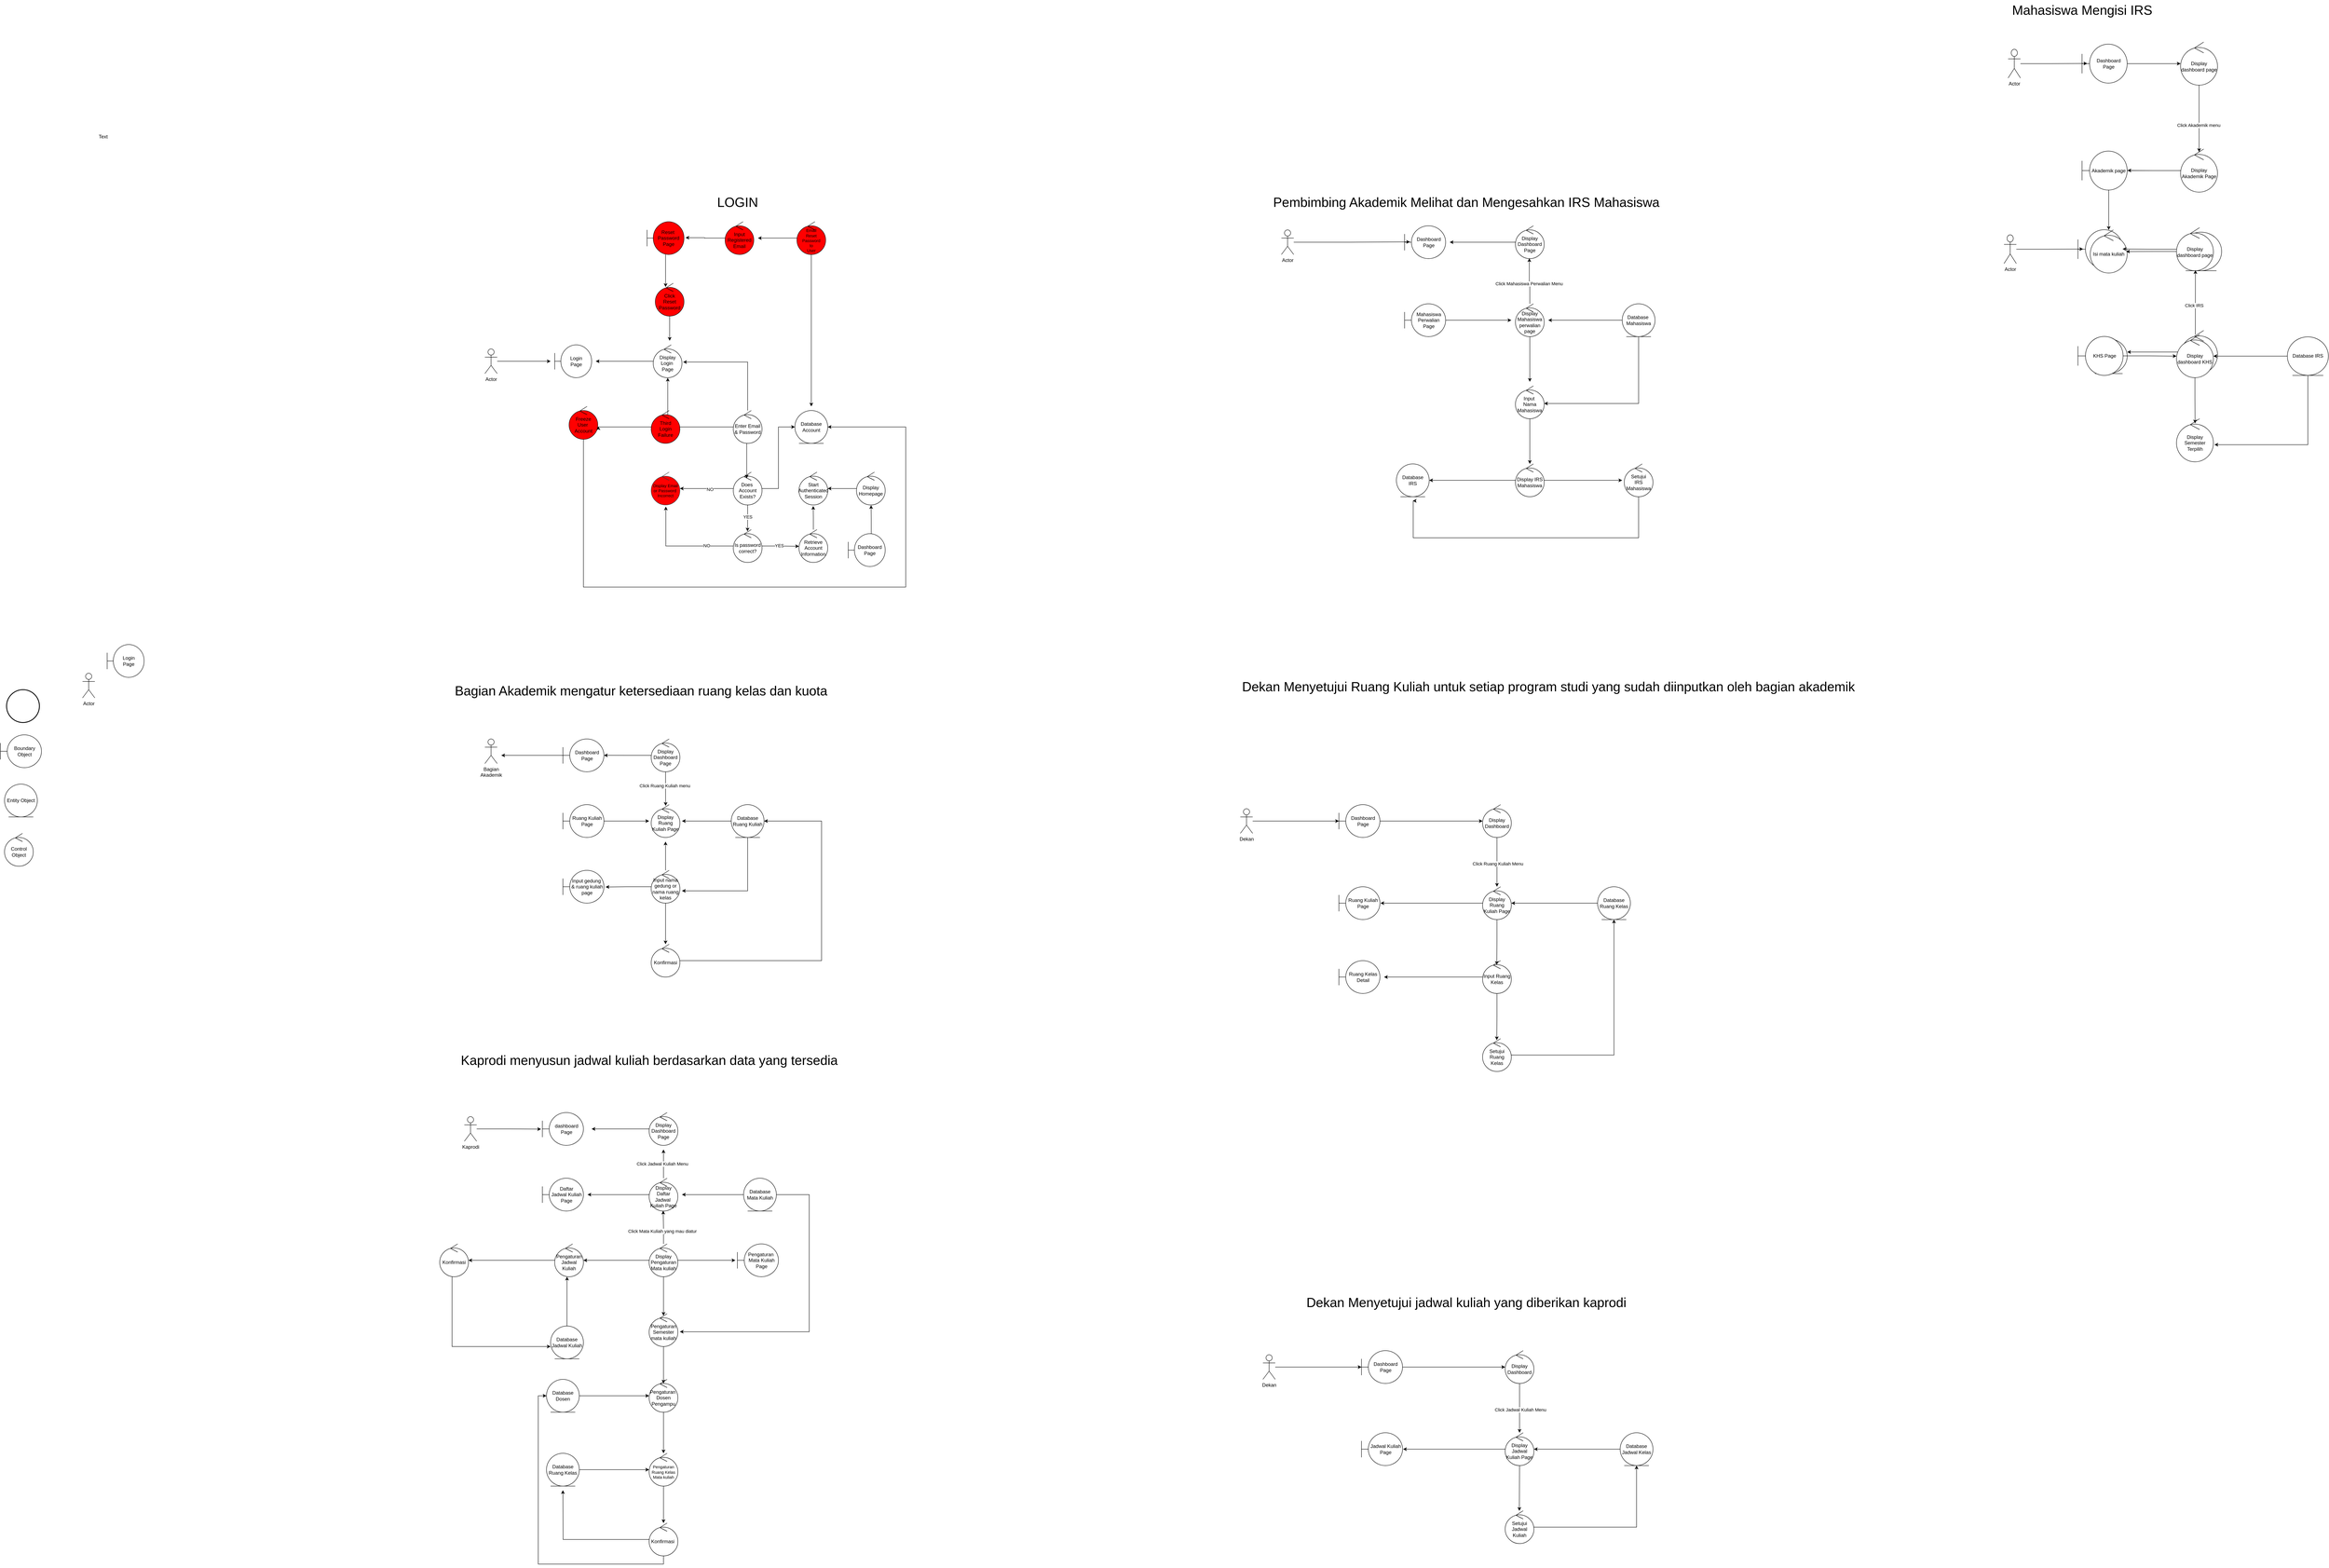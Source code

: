 <mxfile version="24.7.14">
  <diagram name="Page-1" id="ejmV2qgmTtuN_z0c3J_5">
    <mxGraphModel dx="2153" dy="2906" grid="1" gridSize="10" guides="1" tooltips="1" connect="1" arrows="1" fold="1" page="1" pageScale="1" pageWidth="850" pageHeight="1100" math="0" shadow="0">
      <root>
        <mxCell id="0" />
        <mxCell id="1" parent="0" />
        <mxCell id="f9h9eiQ0I-5DAJY4tY8l-11" style="edgeStyle=orthogonalEdgeStyle;rounded=0;orthogonalLoop=1;jettySize=auto;html=1;" parent="1" source="f9h9eiQ0I-5DAJY4tY8l-2" edge="1">
          <mxGeometry relative="1" as="geometry">
            <mxPoint x="820" y="-1210" as="targetPoint" />
          </mxGeometry>
        </mxCell>
        <mxCell id="f9h9eiQ0I-5DAJY4tY8l-2" value="Actor" style="shape=umlActor;verticalLabelPosition=bottom;verticalAlign=top;html=1;outlineConnect=0;" parent="1" vertex="1">
          <mxGeometry x="660" y="-1240" width="30" height="60" as="geometry" />
        </mxCell>
        <mxCell id="f9h9eiQ0I-5DAJY4tY8l-3" value="" style="strokeWidth=2;html=1;shape=mxgraph.flowchart.start_2;whiteSpace=wrap;" parent="1" vertex="1">
          <mxGeometry x="-505" y="-410" width="80" height="80" as="geometry" />
        </mxCell>
        <mxCell id="f9h9eiQ0I-5DAJY4tY8l-5" value="Boundary Object" style="shape=umlBoundary;whiteSpace=wrap;html=1;" parent="1" vertex="1">
          <mxGeometry x="-520" y="-300" width="100" height="80" as="geometry" />
        </mxCell>
        <mxCell id="f9h9eiQ0I-5DAJY4tY8l-6" value="Entity Object" style="ellipse;shape=umlEntity;whiteSpace=wrap;html=1;" parent="1" vertex="1">
          <mxGeometry x="-510" y="-180" width="80" height="80" as="geometry" />
        </mxCell>
        <mxCell id="f9h9eiQ0I-5DAJY4tY8l-7" value="Control Object" style="ellipse;shape=umlControl;whiteSpace=wrap;html=1;" parent="1" vertex="1">
          <mxGeometry x="-510" y="-60" width="70" height="80" as="geometry" />
        </mxCell>
        <mxCell id="f9h9eiQ0I-5DAJY4tY8l-10" value="Actor" style="shape=umlActor;verticalLabelPosition=bottom;verticalAlign=top;html=1;outlineConnect=0;" parent="1" vertex="1">
          <mxGeometry x="-320" y="-450" width="30" height="60" as="geometry" />
        </mxCell>
        <mxCell id="f9h9eiQ0I-5DAJY4tY8l-70" style="edgeStyle=orthogonalEdgeStyle;rounded=0;orthogonalLoop=1;jettySize=auto;html=1;" parent="1" source="f9h9eiQ0I-5DAJY4tY8l-12" edge="1">
          <mxGeometry relative="1" as="geometry">
            <mxPoint x="930" y="-1210.0" as="targetPoint" />
          </mxGeometry>
        </mxCell>
        <mxCell id="f9h9eiQ0I-5DAJY4tY8l-12" value="Display&lt;div&gt;Login&amp;nbsp;&lt;/div&gt;&lt;div&gt;Page&lt;/div&gt;" style="ellipse;shape=umlControl;whiteSpace=wrap;html=1;" parent="1" vertex="1">
          <mxGeometry x="1070" y="-1250" width="70" height="80" as="geometry" />
        </mxCell>
        <mxCell id="f9h9eiQ0I-5DAJY4tY8l-14" value="Enter Email&lt;div&gt;&amp;amp; Password&lt;/div&gt;" style="ellipse;shape=umlControl;whiteSpace=wrap;html=1;" parent="1" vertex="1">
          <mxGeometry x="1265" y="-1090" width="70" height="80" as="geometry" />
        </mxCell>
        <mxCell id="f9h9eiQ0I-5DAJY4tY8l-15" style="edgeStyle=orthogonalEdgeStyle;rounded=0;orthogonalLoop=1;jettySize=auto;html=1;entryX=0.505;entryY=1.004;entryDx=0;entryDy=0;entryPerimeter=0;" parent="1" source="f9h9eiQ0I-5DAJY4tY8l-14" target="f9h9eiQ0I-5DAJY4tY8l-12" edge="1">
          <mxGeometry relative="1" as="geometry" />
        </mxCell>
        <mxCell id="f9h9eiQ0I-5DAJY4tY8l-27" style="edgeStyle=orthogonalEdgeStyle;rounded=0;orthogonalLoop=1;jettySize=auto;html=1;entryX=0;entryY=0.5;entryDx=0;entryDy=0;" parent="1" source="f9h9eiQ0I-5DAJY4tY8l-16" target="f9h9eiQ0I-5DAJY4tY8l-19" edge="1">
          <mxGeometry relative="1" as="geometry" />
        </mxCell>
        <mxCell id="f9h9eiQ0I-5DAJY4tY8l-35" style="edgeStyle=orthogonalEdgeStyle;rounded=0;orthogonalLoop=1;jettySize=auto;html=1;" parent="1" source="f9h9eiQ0I-5DAJY4tY8l-16" target="f9h9eiQ0I-5DAJY4tY8l-34" edge="1">
          <mxGeometry relative="1" as="geometry" />
        </mxCell>
        <mxCell id="f9h9eiQ0I-5DAJY4tY8l-36" value="NO" style="edgeLabel;html=1;align=center;verticalAlign=middle;resizable=0;points=[];" parent="f9h9eiQ0I-5DAJY4tY8l-35" vertex="1" connectable="0">
          <mxGeometry x="-0.123" y="2" relative="1" as="geometry">
            <mxPoint as="offset" />
          </mxGeometry>
        </mxCell>
        <mxCell id="f9h9eiQ0I-5DAJY4tY8l-16" value="Does&amp;nbsp;&lt;div&gt;Account&lt;/div&gt;&lt;div&gt;Exists?&lt;/div&gt;" style="ellipse;shape=umlControl;whiteSpace=wrap;html=1;" parent="1" vertex="1">
          <mxGeometry x="1265" y="-940" width="70" height="80" as="geometry" />
        </mxCell>
        <mxCell id="f9h9eiQ0I-5DAJY4tY8l-18" style="edgeStyle=orthogonalEdgeStyle;rounded=0;orthogonalLoop=1;jettySize=auto;html=1;entryX=0.467;entryY=0.19;entryDx=0;entryDy=0;entryPerimeter=0;" parent="1" source="f9h9eiQ0I-5DAJY4tY8l-14" target="f9h9eiQ0I-5DAJY4tY8l-16" edge="1">
          <mxGeometry relative="1" as="geometry">
            <Array as="points">
              <mxPoint x="1298" y="-990" />
            </Array>
          </mxGeometry>
        </mxCell>
        <mxCell id="f9h9eiQ0I-5DAJY4tY8l-19" value="Database&lt;br&gt;Account" style="ellipse;shape=umlEntity;whiteSpace=wrap;html=1;" parent="1" vertex="1">
          <mxGeometry x="1415" y="-1090" width="80" height="80" as="geometry" />
        </mxCell>
        <mxCell id="f9h9eiQ0I-5DAJY4tY8l-29" value="Is password&lt;div&gt;correct?&lt;/div&gt;" style="ellipse;shape=umlControl;whiteSpace=wrap;html=1;" parent="1" vertex="1">
          <mxGeometry x="1265" y="-800" width="70" height="80" as="geometry" />
        </mxCell>
        <mxCell id="f9h9eiQ0I-5DAJY4tY8l-32" style="edgeStyle=orthogonalEdgeStyle;rounded=0;orthogonalLoop=1;jettySize=auto;html=1;entryX=0.495;entryY=0.055;entryDx=0;entryDy=0;entryPerimeter=0;" parent="1" source="f9h9eiQ0I-5DAJY4tY8l-16" target="f9h9eiQ0I-5DAJY4tY8l-29" edge="1">
          <mxGeometry relative="1" as="geometry" />
        </mxCell>
        <mxCell id="f9h9eiQ0I-5DAJY4tY8l-33" value="YES" style="edgeLabel;html=1;align=center;verticalAlign=middle;resizable=0;points=[];" parent="f9h9eiQ0I-5DAJY4tY8l-32" vertex="1" connectable="0">
          <mxGeometry x="-0.334" y="-4" relative="1" as="geometry">
            <mxPoint x="4" y="7" as="offset" />
          </mxGeometry>
        </mxCell>
        <mxCell id="f9h9eiQ0I-5DAJY4tY8l-34" value="&lt;div style=&quot;font-size: 10px;&quot;&gt;Display Email or Password&amp;nbsp;&lt;/div&gt;&lt;div style=&quot;font-size: 10px;&quot;&gt;Incorrect&lt;/div&gt;" style="ellipse;shape=umlControl;whiteSpace=wrap;html=1;fillColor=#ff0000;strokeColor=#36393d;" parent="1" vertex="1">
          <mxGeometry x="1065" y="-940" width="70" height="80" as="geometry" />
        </mxCell>
        <mxCell id="f9h9eiQ0I-5DAJY4tY8l-37" value="Retrieve&lt;div&gt;Account&lt;br&gt;Information&lt;/div&gt;" style="ellipse;shape=umlControl;whiteSpace=wrap;html=1;" parent="1" vertex="1">
          <mxGeometry x="1425" y="-800" width="70" height="80" as="geometry" />
        </mxCell>
        <mxCell id="f9h9eiQ0I-5DAJY4tY8l-38" style="edgeStyle=orthogonalEdgeStyle;rounded=0;orthogonalLoop=1;jettySize=auto;html=1;entryX=0.51;entryY=1.05;entryDx=0;entryDy=0;entryPerimeter=0;" parent="1" source="f9h9eiQ0I-5DAJY4tY8l-29" target="f9h9eiQ0I-5DAJY4tY8l-34" edge="1">
          <mxGeometry relative="1" as="geometry" />
        </mxCell>
        <mxCell id="f9h9eiQ0I-5DAJY4tY8l-41" value="NO" style="edgeLabel;html=1;align=center;verticalAlign=middle;resizable=0;points=[];" parent="f9h9eiQ0I-5DAJY4tY8l-38" vertex="1" connectable="0">
          <mxGeometry x="-0.496" y="-1" relative="1" as="geometry">
            <mxPoint as="offset" />
          </mxGeometry>
        </mxCell>
        <mxCell id="f9h9eiQ0I-5DAJY4tY8l-39" style="edgeStyle=orthogonalEdgeStyle;rounded=0;orthogonalLoop=1;jettySize=auto;html=1;entryX=0.001;entryY=0.51;entryDx=0;entryDy=0;entryPerimeter=0;" parent="1" source="f9h9eiQ0I-5DAJY4tY8l-29" target="f9h9eiQ0I-5DAJY4tY8l-37" edge="1">
          <mxGeometry relative="1" as="geometry" />
        </mxCell>
        <mxCell id="f9h9eiQ0I-5DAJY4tY8l-40" value="YES" style="edgeLabel;html=1;align=center;verticalAlign=middle;resizable=0;points=[];" parent="f9h9eiQ0I-5DAJY4tY8l-39" vertex="1" connectable="0">
          <mxGeometry x="-0.088" y="1" relative="1" as="geometry">
            <mxPoint as="offset" />
          </mxGeometry>
        </mxCell>
        <mxCell id="f9h9eiQ0I-5DAJY4tY8l-42" value="Start&lt;div&gt;Authenticated&lt;/div&gt;&lt;div&gt;Session&lt;/div&gt;" style="ellipse;shape=umlControl;whiteSpace=wrap;html=1;" parent="1" vertex="1">
          <mxGeometry x="1425" y="-940" width="70" height="80" as="geometry" />
        </mxCell>
        <mxCell id="f9h9eiQ0I-5DAJY4tY8l-43" style="edgeStyle=orthogonalEdgeStyle;rounded=0;orthogonalLoop=1;jettySize=auto;html=1;entryX=0.495;entryY=1.033;entryDx=0;entryDy=0;entryPerimeter=0;" parent="1" source="f9h9eiQ0I-5DAJY4tY8l-37" target="f9h9eiQ0I-5DAJY4tY8l-42" edge="1">
          <mxGeometry relative="1" as="geometry" />
        </mxCell>
        <mxCell id="f9h9eiQ0I-5DAJY4tY8l-45" style="edgeStyle=orthogonalEdgeStyle;rounded=0;orthogonalLoop=1;jettySize=auto;html=1;" parent="1" source="f9h9eiQ0I-5DAJY4tY8l-44" target="f9h9eiQ0I-5DAJY4tY8l-42" edge="1">
          <mxGeometry relative="1" as="geometry" />
        </mxCell>
        <mxCell id="f9h9eiQ0I-5DAJY4tY8l-44" value="Display&lt;div&gt;Homepage&lt;/div&gt;" style="ellipse;shape=umlControl;whiteSpace=wrap;html=1;" parent="1" vertex="1">
          <mxGeometry x="1565" y="-940" width="70" height="80" as="geometry" />
        </mxCell>
        <mxCell id="f9h9eiQ0I-5DAJY4tY8l-46" value="Dashboard&lt;div&gt;Page&lt;/div&gt;" style="shape=umlBoundary;whiteSpace=wrap;html=1;" parent="1" vertex="1">
          <mxGeometry x="1545" y="-790" width="90" height="80" as="geometry" />
        </mxCell>
        <mxCell id="f9h9eiQ0I-5DAJY4tY8l-47" value="Login&lt;div&gt;Page&lt;/div&gt;" style="shape=umlBoundary;whiteSpace=wrap;html=1;" parent="1" vertex="1">
          <mxGeometry x="830" y="-1250" width="90" height="80" as="geometry" />
        </mxCell>
        <mxCell id="f9h9eiQ0I-5DAJY4tY8l-48" value="Login&lt;div&gt;Page&lt;/div&gt;" style="shape=umlBoundary;whiteSpace=wrap;html=1;" parent="1" vertex="1">
          <mxGeometry x="-260" y="-520" width="90" height="80" as="geometry" />
        </mxCell>
        <mxCell id="f9h9eiQ0I-5DAJY4tY8l-49" style="edgeStyle=orthogonalEdgeStyle;rounded=0;orthogonalLoop=1;jettySize=auto;html=1;entryX=0.448;entryY=1.008;entryDx=0;entryDy=0;entryPerimeter=0;" parent="1" edge="1">
          <mxGeometry relative="1" as="geometry">
            <mxPoint x="1599.29" y="-790" as="sourcePoint" />
            <mxPoint x="1600.65" y="-859.36" as="targetPoint" />
            <Array as="points">
              <mxPoint x="1601" y="-790" />
              <mxPoint x="1601" y="-825" />
            </Array>
          </mxGeometry>
        </mxCell>
        <mxCell id="f9h9eiQ0I-5DAJY4tY8l-50" value="Third&lt;div&gt;Login&lt;br&gt;Failure&lt;/div&gt;" style="ellipse;shape=umlControl;whiteSpace=wrap;html=1;fillColor=#FF0000;" parent="1" vertex="1">
          <mxGeometry x="1065" y="-1090" width="70" height="80" as="geometry" />
        </mxCell>
        <mxCell id="f9h9eiQ0I-5DAJY4tY8l-55" style="edgeStyle=orthogonalEdgeStyle;rounded=0;orthogonalLoop=1;jettySize=auto;html=1;" parent="1" source="f9h9eiQ0I-5DAJY4tY8l-53" target="f9h9eiQ0I-5DAJY4tY8l-19" edge="1">
          <mxGeometry relative="1" as="geometry">
            <mxPoint x="900" y="-650" as="targetPoint" />
            <Array as="points">
              <mxPoint x="900" y="-660" />
              <mxPoint x="1685" y="-660" />
              <mxPoint x="1685" y="-1050" />
            </Array>
          </mxGeometry>
        </mxCell>
        <mxCell id="f9h9eiQ0I-5DAJY4tY8l-53" value="Freeze&lt;div&gt;User&amp;nbsp;&lt;br&gt;Account&lt;/div&gt;" style="ellipse;shape=umlControl;whiteSpace=wrap;html=1;fillColor=#FF0000;" parent="1" vertex="1">
          <mxGeometry x="865" y="-1100" width="70" height="80" as="geometry" />
        </mxCell>
        <mxCell id="f9h9eiQ0I-5DAJY4tY8l-54" style="edgeStyle=orthogonalEdgeStyle;rounded=0;orthogonalLoop=1;jettySize=auto;html=1;entryX=1.018;entryY=0.607;entryDx=0;entryDy=0;entryPerimeter=0;" parent="1" source="f9h9eiQ0I-5DAJY4tY8l-50" target="f9h9eiQ0I-5DAJY4tY8l-53" edge="1">
          <mxGeometry relative="1" as="geometry">
            <Array as="points">
              <mxPoint x="936" y="-1050" />
            </Array>
          </mxGeometry>
        </mxCell>
        <mxCell id="f9h9eiQ0I-5DAJY4tY8l-69" style="edgeStyle=orthogonalEdgeStyle;rounded=0;orthogonalLoop=1;jettySize=auto;html=1;" parent="1" source="f9h9eiQ0I-5DAJY4tY8l-56" edge="1">
          <mxGeometry relative="1" as="geometry">
            <mxPoint x="1110" y="-1260.0" as="targetPoint" />
          </mxGeometry>
        </mxCell>
        <mxCell id="f9h9eiQ0I-5DAJY4tY8l-56" value="Click&lt;div&gt;Reset&lt;/div&gt;&lt;div&gt;Password&lt;/div&gt;" style="ellipse;shape=umlControl;whiteSpace=wrap;html=1;fillColor=#FF0000;" parent="1" vertex="1">
          <mxGeometry x="1075" y="-1400" width="70" height="80" as="geometry" />
        </mxCell>
        <mxCell id="f9h9eiQ0I-5DAJY4tY8l-59" value="Reset&amp;nbsp;&lt;div&gt;Password&lt;/div&gt;&lt;div&gt;Page&lt;/div&gt;" style="shape=umlBoundary;whiteSpace=wrap;html=1;fillColor=#FF0000;" parent="1" vertex="1">
          <mxGeometry x="1055" y="-1550" width="90" height="80" as="geometry" />
        </mxCell>
        <mxCell id="f9h9eiQ0I-5DAJY4tY8l-60" style="edgeStyle=orthogonalEdgeStyle;rounded=0;orthogonalLoop=1;jettySize=auto;html=1;entryX=0.359;entryY=0.113;entryDx=0;entryDy=0;entryPerimeter=0;" parent="1" source="f9h9eiQ0I-5DAJY4tY8l-59" target="f9h9eiQ0I-5DAJY4tY8l-56" edge="1">
          <mxGeometry relative="1" as="geometry" />
        </mxCell>
        <mxCell id="f9h9eiQ0I-5DAJY4tY8l-61" value="Input&lt;div&gt;Registered&lt;/div&gt;&lt;div&gt;Email&lt;/div&gt;" style="ellipse;shape=umlControl;whiteSpace=wrap;html=1;fillColor=#FF0000;" parent="1" vertex="1">
          <mxGeometry x="1245" y="-1550" width="70" height="80" as="geometry" />
        </mxCell>
        <mxCell id="f9h9eiQ0I-5DAJY4tY8l-63" style="edgeStyle=orthogonalEdgeStyle;rounded=0;orthogonalLoop=1;jettySize=auto;html=1;entryX=1.041;entryY=0.488;entryDx=0;entryDy=0;entryPerimeter=0;" parent="1" source="f9h9eiQ0I-5DAJY4tY8l-61" target="f9h9eiQ0I-5DAJY4tY8l-59" edge="1">
          <mxGeometry relative="1" as="geometry" />
        </mxCell>
        <mxCell id="f9h9eiQ0I-5DAJY4tY8l-65" style="edgeStyle=orthogonalEdgeStyle;rounded=0;orthogonalLoop=1;jettySize=auto;html=1;" parent="1" source="f9h9eiQ0I-5DAJY4tY8l-64" edge="1">
          <mxGeometry relative="1" as="geometry">
            <mxPoint x="1325" y="-1510" as="targetPoint" />
          </mxGeometry>
        </mxCell>
        <mxCell id="f9h9eiQ0I-5DAJY4tY8l-66" style="edgeStyle=orthogonalEdgeStyle;rounded=0;orthogonalLoop=1;jettySize=auto;html=1;" parent="1" source="f9h9eiQ0I-5DAJY4tY8l-64" edge="1">
          <mxGeometry relative="1" as="geometry">
            <mxPoint x="1455" y="-1100.0" as="targetPoint" />
          </mxGeometry>
        </mxCell>
        <mxCell id="f9h9eiQ0I-5DAJY4tY8l-64" value="&lt;font style=&quot;font-size: 10px;&quot;&gt;Email&lt;/font&gt;&lt;div style=&quot;font-size: 10px;&quot;&gt;&lt;font style=&quot;font-size: 10px;&quot;&gt;Reset&lt;/font&gt;&lt;/div&gt;&lt;div style=&quot;font-size: 10px;&quot;&gt;&lt;font style=&quot;font-size: 10px;&quot;&gt;Password&lt;/font&gt;&lt;/div&gt;&lt;div style=&quot;font-size: 10px;&quot;&gt;&lt;font style=&quot;font-size: 10px;&quot;&gt;to&lt;/font&gt;&lt;/div&gt;&lt;div style=&quot;font-size: 10px;&quot;&gt;&lt;font style=&quot;font-size: 10px;&quot;&gt;User&lt;/font&gt;&lt;/div&gt;" style="ellipse;shape=umlControl;whiteSpace=wrap;html=1;fillColor=#FF0000;" parent="1" vertex="1">
          <mxGeometry x="1420" y="-1550" width="70" height="80" as="geometry" />
        </mxCell>
        <mxCell id="f9h9eiQ0I-5DAJY4tY8l-67" value="&lt;font style=&quot;font-size: 32px;&quot;&gt;LOGIN&lt;/font&gt;" style="text;html=1;align=center;verticalAlign=middle;resizable=0;points=[];autosize=1;strokeColor=none;fillColor=none;" parent="1" vertex="1">
          <mxGeometry x="1215" y="-1622" width="120" height="50" as="geometry" />
        </mxCell>
        <mxCell id="f9h9eiQ0I-5DAJY4tY8l-68" style="edgeStyle=orthogonalEdgeStyle;rounded=0;orthogonalLoop=1;jettySize=auto;html=1;entryX=1.04;entryY=0.524;entryDx=0;entryDy=0;entryPerimeter=0;" parent="1" source="f9h9eiQ0I-5DAJY4tY8l-14" target="f9h9eiQ0I-5DAJY4tY8l-12" edge="1">
          <mxGeometry relative="1" as="geometry">
            <Array as="points">
              <mxPoint x="1300" y="-1208" />
            </Array>
          </mxGeometry>
        </mxCell>
        <mxCell id="f9h9eiQ0I-5DAJY4tY8l-71" value="Bagian&lt;div&gt;Akademik&lt;/div&gt;" style="shape=umlActor;verticalLabelPosition=bottom;verticalAlign=top;html=1;" parent="1" vertex="1">
          <mxGeometry x="660" y="-290" width="30" height="60" as="geometry" />
        </mxCell>
        <mxCell id="f9h9eiQ0I-5DAJY4tY8l-75" style="edgeStyle=orthogonalEdgeStyle;rounded=0;orthogonalLoop=1;jettySize=auto;html=1;" parent="1" source="f9h9eiQ0I-5DAJY4tY8l-74" edge="1">
          <mxGeometry relative="1" as="geometry">
            <mxPoint x="700" y="-250" as="targetPoint" />
          </mxGeometry>
        </mxCell>
        <mxCell id="f9h9eiQ0I-5DAJY4tY8l-74" value="Dashboard&lt;div&gt;Page&lt;/div&gt;" style="shape=umlBoundary;whiteSpace=wrap;html=1;" parent="1" vertex="1">
          <mxGeometry x="850" y="-290" width="100" height="80" as="geometry" />
        </mxCell>
        <mxCell id="f9h9eiQ0I-5DAJY4tY8l-77" style="edgeStyle=orthogonalEdgeStyle;rounded=0;orthogonalLoop=1;jettySize=auto;html=1;entryX=1;entryY=0.499;entryDx=0;entryDy=0;entryPerimeter=0;" parent="1" source="f9h9eiQ0I-5DAJY4tY8l-76" target="f9h9eiQ0I-5DAJY4tY8l-74" edge="1">
          <mxGeometry relative="1" as="geometry">
            <mxPoint x="960" y="-250" as="targetPoint" />
          </mxGeometry>
        </mxCell>
        <mxCell id="f9h9eiQ0I-5DAJY4tY8l-76" value="Display&lt;div&gt;Dashboard&lt;/div&gt;&lt;div&gt;Page&lt;/div&gt;" style="ellipse;shape=umlControl;whiteSpace=wrap;html=1;" parent="1" vertex="1">
          <mxGeometry x="1065" y="-290" width="70" height="80" as="geometry" />
        </mxCell>
        <mxCell id="f9h9eiQ0I-5DAJY4tY8l-78" value="Display Ruang Kuliah Page" style="ellipse;shape=umlControl;whiteSpace=wrap;html=1;" parent="1" vertex="1">
          <mxGeometry x="1065" y="-130" width="70" height="80" as="geometry" />
        </mxCell>
        <mxCell id="f9h9eiQ0I-5DAJY4tY8l-82" style="edgeStyle=orthogonalEdgeStyle;rounded=0;orthogonalLoop=1;jettySize=auto;html=1;entryX=0.503;entryY=0.036;entryDx=0;entryDy=0;entryPerimeter=0;" parent="1" source="f9h9eiQ0I-5DAJY4tY8l-76" target="f9h9eiQ0I-5DAJY4tY8l-78" edge="1">
          <mxGeometry relative="1" as="geometry" />
        </mxCell>
        <mxCell id="f9h9eiQ0I-5DAJY4tY8l-83" value="Click Ruang Kuliah menu" style="edgeLabel;html=1;align=center;verticalAlign=middle;resizable=0;points=[];" parent="f9h9eiQ0I-5DAJY4tY8l-82" vertex="1" connectable="0">
          <mxGeometry x="-0.173" y="-2" relative="1" as="geometry">
            <mxPoint y="-1" as="offset" />
          </mxGeometry>
        </mxCell>
        <mxCell id="f9h9eiQ0I-5DAJY4tY8l-85" style="edgeStyle=orthogonalEdgeStyle;rounded=0;orthogonalLoop=1;jettySize=auto;html=1;" parent="1" source="f9h9eiQ0I-5DAJY4tY8l-84" edge="1">
          <mxGeometry relative="1" as="geometry">
            <mxPoint x="1060" y="-90" as="targetPoint" />
          </mxGeometry>
        </mxCell>
        <mxCell id="f9h9eiQ0I-5DAJY4tY8l-84" value="Ruang Kuliah Page" style="shape=umlBoundary;whiteSpace=wrap;html=1;" parent="1" vertex="1">
          <mxGeometry x="850" y="-130" width="100" height="80" as="geometry" />
        </mxCell>
        <mxCell id="f9h9eiQ0I-5DAJY4tY8l-89" style="edgeStyle=orthogonalEdgeStyle;rounded=0;orthogonalLoop=1;jettySize=auto;html=1;" parent="1" source="f9h9eiQ0I-5DAJY4tY8l-87" edge="1">
          <mxGeometry relative="1" as="geometry">
            <mxPoint x="1140" y="-90" as="targetPoint" />
          </mxGeometry>
        </mxCell>
        <mxCell id="f9h9eiQ0I-5DAJY4tY8l-92" style="edgeStyle=orthogonalEdgeStyle;rounded=0;orthogonalLoop=1;jettySize=auto;html=1;" parent="1" source="f9h9eiQ0I-5DAJY4tY8l-87" edge="1">
          <mxGeometry relative="1" as="geometry">
            <mxPoint x="1140" y="80" as="targetPoint" />
            <Array as="points">
              <mxPoint x="1300" y="80" />
            </Array>
          </mxGeometry>
        </mxCell>
        <mxCell id="f9h9eiQ0I-5DAJY4tY8l-87" value="Database Ruang Kuliah" style="ellipse;shape=umlEntity;whiteSpace=wrap;html=1;" parent="1" vertex="1">
          <mxGeometry x="1260" y="-130" width="80" height="80" as="geometry" />
        </mxCell>
        <mxCell id="f9h9eiQ0I-5DAJY4tY8l-91" style="edgeStyle=orthogonalEdgeStyle;rounded=0;orthogonalLoop=1;jettySize=auto;html=1;" parent="1" source="f9h9eiQ0I-5DAJY4tY8l-90" edge="1">
          <mxGeometry relative="1" as="geometry">
            <mxPoint x="1100" y="-40" as="targetPoint" />
          </mxGeometry>
        </mxCell>
        <mxCell id="f9h9eiQ0I-5DAJY4tY8l-96" style="edgeStyle=orthogonalEdgeStyle;rounded=0;orthogonalLoop=1;jettySize=auto;html=1;" parent="1" source="f9h9eiQ0I-5DAJY4tY8l-90" target="f9h9eiQ0I-5DAJY4tY8l-95" edge="1">
          <mxGeometry relative="1" as="geometry" />
        </mxCell>
        <mxCell id="f9h9eiQ0I-5DAJY4tY8l-90" value="Input nama gedung or nama ruang kelas" style="ellipse;shape=umlControl;whiteSpace=wrap;html=1;" parent="1" vertex="1">
          <mxGeometry x="1065" y="30" width="70" height="80" as="geometry" />
        </mxCell>
        <mxCell id="f9h9eiQ0I-5DAJY4tY8l-93" value="Input gedung&amp;nbsp;&lt;div&gt;&amp;amp; ruang kuliah&lt;br&gt;page&lt;/div&gt;" style="shape=umlBoundary;whiteSpace=wrap;html=1;" parent="1" vertex="1">
          <mxGeometry x="850" y="30" width="100" height="80" as="geometry" />
        </mxCell>
        <mxCell id="f9h9eiQ0I-5DAJY4tY8l-94" style="edgeStyle=orthogonalEdgeStyle;rounded=0;orthogonalLoop=1;jettySize=auto;html=1;entryX=1.04;entryY=0.508;entryDx=0;entryDy=0;entryPerimeter=0;" parent="1" source="f9h9eiQ0I-5DAJY4tY8l-90" target="f9h9eiQ0I-5DAJY4tY8l-93" edge="1">
          <mxGeometry relative="1" as="geometry" />
        </mxCell>
        <mxCell id="f9h9eiQ0I-5DAJY4tY8l-97" style="edgeStyle=orthogonalEdgeStyle;rounded=0;orthogonalLoop=1;jettySize=auto;html=1;" parent="1" source="f9h9eiQ0I-5DAJY4tY8l-95" target="f9h9eiQ0I-5DAJY4tY8l-87" edge="1">
          <mxGeometry relative="1" as="geometry">
            <Array as="points">
              <mxPoint x="1480" y="250" />
              <mxPoint x="1480" y="-90" />
            </Array>
          </mxGeometry>
        </mxCell>
        <mxCell id="f9h9eiQ0I-5DAJY4tY8l-95" value="Konfirmasi" style="ellipse;shape=umlControl;whiteSpace=wrap;html=1;" parent="1" vertex="1">
          <mxGeometry x="1065" y="210" width="70" height="80" as="geometry" />
        </mxCell>
        <mxCell id="f9h9eiQ0I-5DAJY4tY8l-98" value="&lt;font style=&quot;font-size: 32px;&quot;&gt;Bagian Akademik mengatur ketersediaan ruang kelas dan kuota&lt;/font&gt;" style="text;html=1;align=center;verticalAlign=middle;resizable=0;points=[];autosize=1;strokeColor=none;fillColor=none;" parent="1" vertex="1">
          <mxGeometry x="575" y="-432" width="930" height="50" as="geometry" />
        </mxCell>
        <mxCell id="f9h9eiQ0I-5DAJY4tY8l-99" value="Kaprodi" style="shape=umlActor;verticalLabelPosition=bottom;verticalAlign=top;html=1;" parent="1" vertex="1">
          <mxGeometry x="610" y="630" width="30" height="60" as="geometry" />
        </mxCell>
        <mxCell id="f9h9eiQ0I-5DAJY4tY8l-102" value="&lt;font style=&quot;font-size: 32px;&quot;&gt;Kaprodi menyusun jadwal kuliah berdasarkan data yang tersedia&lt;/font&gt;" style="text;html=1;align=center;verticalAlign=middle;resizable=0;points=[];autosize=1;strokeColor=none;fillColor=none;" parent="1" vertex="1">
          <mxGeometry x="590" y="468" width="940" height="50" as="geometry" />
        </mxCell>
        <mxCell id="f9h9eiQ0I-5DAJY4tY8l-103" value="dashboard&lt;div&gt;Page&lt;/div&gt;" style="shape=umlBoundary;whiteSpace=wrap;html=1;" parent="1" vertex="1">
          <mxGeometry x="800" y="620" width="100" height="80" as="geometry" />
        </mxCell>
        <mxCell id="f9h9eiQ0I-5DAJY4tY8l-104" style="edgeStyle=orthogonalEdgeStyle;rounded=0;orthogonalLoop=1;jettySize=auto;html=1;entryX=-0.033;entryY=0.505;entryDx=0;entryDy=0;entryPerimeter=0;" parent="1" source="f9h9eiQ0I-5DAJY4tY8l-99" target="f9h9eiQ0I-5DAJY4tY8l-103" edge="1">
          <mxGeometry relative="1" as="geometry" />
        </mxCell>
        <mxCell id="f9h9eiQ0I-5DAJY4tY8l-106" style="edgeStyle=orthogonalEdgeStyle;rounded=0;orthogonalLoop=1;jettySize=auto;html=1;" parent="1" source="f9h9eiQ0I-5DAJY4tY8l-105" edge="1">
          <mxGeometry relative="1" as="geometry">
            <mxPoint x="920.0" y="660" as="targetPoint" />
          </mxGeometry>
        </mxCell>
        <mxCell id="f9h9eiQ0I-5DAJY4tY8l-105" value="Display&lt;div&gt;Dashboard&lt;/div&gt;&lt;div&gt;Page&lt;/div&gt;" style="ellipse;shape=umlControl;whiteSpace=wrap;html=1;" parent="1" vertex="1">
          <mxGeometry x="1060" y="620" width="70" height="80" as="geometry" />
        </mxCell>
        <mxCell id="f9h9eiQ0I-5DAJY4tY8l-108" style="edgeStyle=orthogonalEdgeStyle;rounded=0;orthogonalLoop=1;jettySize=auto;html=1;" parent="1" source="f9h9eiQ0I-5DAJY4tY8l-107" edge="1">
          <mxGeometry relative="1" as="geometry">
            <mxPoint x="1095.0" y="710" as="targetPoint" />
          </mxGeometry>
        </mxCell>
        <mxCell id="f9h9eiQ0I-5DAJY4tY8l-109" value="Click Jadwal Kuliah Menu" style="edgeLabel;html=1;align=center;verticalAlign=middle;resizable=0;points=[];" parent="f9h9eiQ0I-5DAJY4tY8l-108" vertex="1" connectable="0">
          <mxGeometry x="-0.024" y="3" relative="1" as="geometry">
            <mxPoint x="-3" y="2" as="offset" />
          </mxGeometry>
        </mxCell>
        <mxCell id="f9h9eiQ0I-5DAJY4tY8l-111" style="edgeStyle=orthogonalEdgeStyle;rounded=0;orthogonalLoop=1;jettySize=auto;html=1;" parent="1" source="f9h9eiQ0I-5DAJY4tY8l-107" edge="1">
          <mxGeometry relative="1" as="geometry">
            <mxPoint x="910.0" y="820" as="targetPoint" />
          </mxGeometry>
        </mxCell>
        <mxCell id="f9h9eiQ0I-5DAJY4tY8l-107" value="Display&lt;div&gt;Daftar&lt;br&gt;&lt;div&gt;Jadwal&amp;nbsp;&lt;/div&gt;&lt;div&gt;Kuliah Page&lt;/div&gt;&lt;/div&gt;" style="ellipse;shape=umlControl;whiteSpace=wrap;html=1;" parent="1" vertex="1">
          <mxGeometry x="1060" y="780" width="70" height="80" as="geometry" />
        </mxCell>
        <mxCell id="f9h9eiQ0I-5DAJY4tY8l-110" value="&lt;div&gt;Daftar&lt;/div&gt;Jadwal Kuliah&lt;div&gt;Page&lt;/div&gt;" style="shape=umlBoundary;whiteSpace=wrap;html=1;" parent="1" vertex="1">
          <mxGeometry x="800" y="780" width="100" height="80" as="geometry" />
        </mxCell>
        <mxCell id="f9h9eiQ0I-5DAJY4tY8l-113" style="edgeStyle=orthogonalEdgeStyle;rounded=0;orthogonalLoop=1;jettySize=auto;html=1;" parent="1" source="f9h9eiQ0I-5DAJY4tY8l-112" edge="1">
          <mxGeometry relative="1" as="geometry">
            <mxPoint x="1140" y="820" as="targetPoint" />
          </mxGeometry>
        </mxCell>
        <mxCell id="f9h9eiQ0I-5DAJY4tY8l-112" value="Database&lt;div&gt;Mata Kuliah&lt;/div&gt;" style="ellipse;shape=umlEntity;whiteSpace=wrap;html=1;" parent="1" vertex="1">
          <mxGeometry x="1290" y="780" width="80" height="80" as="geometry" />
        </mxCell>
        <mxCell id="f9h9eiQ0I-5DAJY4tY8l-138" style="edgeStyle=orthogonalEdgeStyle;rounded=0;orthogonalLoop=1;jettySize=auto;html=1;" parent="1" source="f9h9eiQ0I-5DAJY4tY8l-115" target="f9h9eiQ0I-5DAJY4tY8l-137" edge="1">
          <mxGeometry relative="1" as="geometry" />
        </mxCell>
        <mxCell id="f9h9eiQ0I-5DAJY4tY8l-115" value="Display Pengaturan&lt;div&gt;Mata kuliah&lt;/div&gt;" style="ellipse;shape=umlControl;whiteSpace=wrap;html=1;" parent="1" vertex="1">
          <mxGeometry x="1060" y="940" width="70" height="80" as="geometry" />
        </mxCell>
        <mxCell id="f9h9eiQ0I-5DAJY4tY8l-116" style="edgeStyle=orthogonalEdgeStyle;rounded=0;orthogonalLoop=1;jettySize=auto;html=1;entryX=0.489;entryY=0.99;entryDx=0;entryDy=0;entryPerimeter=0;" parent="1" source="f9h9eiQ0I-5DAJY4tY8l-115" target="f9h9eiQ0I-5DAJY4tY8l-107" edge="1">
          <mxGeometry relative="1" as="geometry" />
        </mxCell>
        <mxCell id="f9h9eiQ0I-5DAJY4tY8l-117" value="Click Mata Kuliah yang mau diatur" style="edgeLabel;html=1;align=center;verticalAlign=middle;resizable=0;points=[];" parent="f9h9eiQ0I-5DAJY4tY8l-116" vertex="1" connectable="0">
          <mxGeometry x="-0.242" y="3" relative="1" as="geometry">
            <mxPoint as="offset" />
          </mxGeometry>
        </mxCell>
        <mxCell id="f9h9eiQ0I-5DAJY4tY8l-118" value="Pengaturan&amp;nbsp;&lt;div&gt;Mata Kuliah&lt;/div&gt;&lt;div&gt;Page&lt;/div&gt;" style="shape=umlBoundary;whiteSpace=wrap;html=1;" parent="1" vertex="1">
          <mxGeometry x="1275" y="940" width="100" height="80" as="geometry" />
        </mxCell>
        <mxCell id="f9h9eiQ0I-5DAJY4tY8l-119" style="edgeStyle=orthogonalEdgeStyle;rounded=0;orthogonalLoop=1;jettySize=auto;html=1;" parent="1" source="f9h9eiQ0I-5DAJY4tY8l-115" edge="1">
          <mxGeometry relative="1" as="geometry">
            <mxPoint x="1270" y="980" as="targetPoint" />
          </mxGeometry>
        </mxCell>
        <mxCell id="f9h9eiQ0I-5DAJY4tY8l-120" value="Database&lt;div&gt;Jadwal Kuliah&lt;/div&gt;" style="ellipse;shape=umlEntity;whiteSpace=wrap;html=1;" parent="1" vertex="1">
          <mxGeometry x="820" y="1140" width="80" height="80" as="geometry" />
        </mxCell>
        <mxCell id="f9h9eiQ0I-5DAJY4tY8l-125" style="edgeStyle=orthogonalEdgeStyle;rounded=0;orthogonalLoop=1;jettySize=auto;html=1;" parent="1" source="f9h9eiQ0I-5DAJY4tY8l-122" edge="1">
          <mxGeometry relative="1" as="geometry">
            <mxPoint x="1095" y="1280" as="targetPoint" />
          </mxGeometry>
        </mxCell>
        <mxCell id="f9h9eiQ0I-5DAJY4tY8l-122" value="Pengaturan&lt;div&gt;Semester mata kuliah&lt;/div&gt;" style="ellipse;shape=umlControl;whiteSpace=wrap;html=1;" parent="1" vertex="1">
          <mxGeometry x="1060" y="1110" width="70" height="80" as="geometry" />
        </mxCell>
        <mxCell id="f9h9eiQ0I-5DAJY4tY8l-129" style="edgeStyle=orthogonalEdgeStyle;rounded=0;orthogonalLoop=1;jettySize=auto;html=1;entryX=1.069;entryY=0.55;entryDx=0;entryDy=0;entryPerimeter=0;" parent="1" source="f9h9eiQ0I-5DAJY4tY8l-112" target="f9h9eiQ0I-5DAJY4tY8l-122" edge="1">
          <mxGeometry relative="1" as="geometry">
            <Array as="points">
              <mxPoint x="1450" y="820" />
              <mxPoint x="1450" y="1154" />
            </Array>
          </mxGeometry>
        </mxCell>
        <mxCell id="f9h9eiQ0I-5DAJY4tY8l-134" style="edgeStyle=orthogonalEdgeStyle;rounded=0;orthogonalLoop=1;jettySize=auto;html=1;" parent="1" source="f9h9eiQ0I-5DAJY4tY8l-130" target="f9h9eiQ0I-5DAJY4tY8l-133" edge="1">
          <mxGeometry relative="1" as="geometry" />
        </mxCell>
        <mxCell id="f9h9eiQ0I-5DAJY4tY8l-130" value="Pengaturan&amp;nbsp;&lt;div&gt;Dosen&lt;/div&gt;&lt;div&gt;Pengampu&lt;/div&gt;" style="ellipse;shape=umlControl;whiteSpace=wrap;html=1;" parent="1" vertex="1">
          <mxGeometry x="1060" y="1270" width="70" height="80" as="geometry" />
        </mxCell>
        <mxCell id="f9h9eiQ0I-5DAJY4tY8l-131" value="Database&lt;div&gt;Dosen&lt;/div&gt;" style="ellipse;shape=umlEntity;whiteSpace=wrap;html=1;" parent="1" vertex="1">
          <mxGeometry x="810" y="1270" width="80" height="80" as="geometry" />
        </mxCell>
        <mxCell id="f9h9eiQ0I-5DAJY4tY8l-132" style="edgeStyle=orthogonalEdgeStyle;rounded=0;orthogonalLoop=1;jettySize=auto;html=1;entryX=0;entryY=0.5;entryDx=0;entryDy=0;entryPerimeter=0;" parent="1" source="f9h9eiQ0I-5DAJY4tY8l-131" target="f9h9eiQ0I-5DAJY4tY8l-130" edge="1">
          <mxGeometry relative="1" as="geometry" />
        </mxCell>
        <mxCell id="f9h9eiQ0I-5DAJY4tY8l-141" style="edgeStyle=orthogonalEdgeStyle;rounded=0;orthogonalLoop=1;jettySize=auto;html=1;" parent="1" source="f9h9eiQ0I-5DAJY4tY8l-133" target="f9h9eiQ0I-5DAJY4tY8l-140" edge="1">
          <mxGeometry relative="1" as="geometry" />
        </mxCell>
        <mxCell id="f9h9eiQ0I-5DAJY4tY8l-133" value="&lt;font style=&quot;font-size: 10px;&quot;&gt;Pengaturan&lt;/font&gt;&lt;div style=&quot;font-size: 10px;&quot;&gt;&lt;font style=&quot;font-size: 10px;&quot;&gt;Ruang Kelas&lt;/font&gt;&lt;/div&gt;&lt;div style=&quot;font-size: 10px;&quot;&gt;&lt;font style=&quot;font-size: 10px;&quot;&gt;Mata kuliah&lt;/font&gt;&lt;/div&gt;" style="ellipse;shape=umlControl;whiteSpace=wrap;html=1;" parent="1" vertex="1">
          <mxGeometry x="1060" y="1450" width="70" height="80" as="geometry" />
        </mxCell>
        <mxCell id="f9h9eiQ0I-5DAJY4tY8l-136" style="edgeStyle=orthogonalEdgeStyle;rounded=0;orthogonalLoop=1;jettySize=auto;html=1;" parent="1" source="f9h9eiQ0I-5DAJY4tY8l-135" target="f9h9eiQ0I-5DAJY4tY8l-133" edge="1">
          <mxGeometry relative="1" as="geometry" />
        </mxCell>
        <mxCell id="f9h9eiQ0I-5DAJY4tY8l-135" value="Database&lt;div&gt;Ruang Kelas&lt;/div&gt;" style="ellipse;shape=umlEntity;whiteSpace=wrap;html=1;" parent="1" vertex="1">
          <mxGeometry x="810" y="1450" width="80" height="80" as="geometry" />
        </mxCell>
        <mxCell id="f9h9eiQ0I-5DAJY4tY8l-146" style="edgeStyle=orthogonalEdgeStyle;rounded=0;orthogonalLoop=1;jettySize=auto;html=1;" parent="1" source="f9h9eiQ0I-5DAJY4tY8l-137" edge="1">
          <mxGeometry relative="1" as="geometry">
            <mxPoint x="620" y="980.0" as="targetPoint" />
          </mxGeometry>
        </mxCell>
        <mxCell id="f9h9eiQ0I-5DAJY4tY8l-137" value="Pengaturan Jadwal Kuliah" style="ellipse;shape=umlControl;whiteSpace=wrap;html=1;" parent="1" vertex="1">
          <mxGeometry x="830" y="940" width="70" height="80" as="geometry" />
        </mxCell>
        <mxCell id="f9h9eiQ0I-5DAJY4tY8l-139" style="edgeStyle=orthogonalEdgeStyle;rounded=0;orthogonalLoop=1;jettySize=auto;html=1;entryX=0.5;entryY=0.061;entryDx=0;entryDy=0;entryPerimeter=0;" parent="1" source="f9h9eiQ0I-5DAJY4tY8l-115" target="f9h9eiQ0I-5DAJY4tY8l-122" edge="1">
          <mxGeometry relative="1" as="geometry" />
        </mxCell>
        <mxCell id="f9h9eiQ0I-5DAJY4tY8l-142" style="edgeStyle=orthogonalEdgeStyle;rounded=0;orthogonalLoop=1;jettySize=auto;html=1;" parent="1" source="f9h9eiQ0I-5DAJY4tY8l-140" edge="1">
          <mxGeometry relative="1" as="geometry">
            <mxPoint x="850" y="1540" as="targetPoint" />
          </mxGeometry>
        </mxCell>
        <mxCell id="f9h9eiQ0I-5DAJY4tY8l-143" style="edgeStyle=orthogonalEdgeStyle;rounded=0;orthogonalLoop=1;jettySize=auto;html=1;entryX=0;entryY=0.5;entryDx=0;entryDy=0;" parent="1" source="f9h9eiQ0I-5DAJY4tY8l-140" target="f9h9eiQ0I-5DAJY4tY8l-131" edge="1">
          <mxGeometry relative="1" as="geometry">
            <Array as="points">
              <mxPoint x="1095" y="1720" />
              <mxPoint x="790" y="1720" />
              <mxPoint x="790" y="1310" />
            </Array>
          </mxGeometry>
        </mxCell>
        <mxCell id="f9h9eiQ0I-5DAJY4tY8l-140" value="Konfirmasi&amp;nbsp;" style="ellipse;shape=umlControl;whiteSpace=wrap;html=1;" parent="1" vertex="1">
          <mxGeometry x="1060" y="1620" width="70" height="80" as="geometry" />
        </mxCell>
        <mxCell id="f9h9eiQ0I-5DAJY4tY8l-144" style="edgeStyle=orthogonalEdgeStyle;rounded=0;orthogonalLoop=1;jettySize=auto;html=1;entryX=0.429;entryY=1;entryDx=0;entryDy=0;entryPerimeter=0;" parent="1" source="f9h9eiQ0I-5DAJY4tY8l-120" target="f9h9eiQ0I-5DAJY4tY8l-137" edge="1">
          <mxGeometry relative="1" as="geometry" />
        </mxCell>
        <mxCell id="f9h9eiQ0I-5DAJY4tY8l-145" value="Konfirmasi" style="ellipse;shape=umlControl;whiteSpace=wrap;html=1;" parent="1" vertex="1">
          <mxGeometry x="550" y="940" width="70" height="80" as="geometry" />
        </mxCell>
        <mxCell id="f9h9eiQ0I-5DAJY4tY8l-147" style="edgeStyle=orthogonalEdgeStyle;rounded=0;orthogonalLoop=1;jettySize=auto;html=1;entryX=0;entryY=0.625;entryDx=0;entryDy=0;entryPerimeter=0;" parent="1" source="f9h9eiQ0I-5DAJY4tY8l-145" target="f9h9eiQ0I-5DAJY4tY8l-120" edge="1">
          <mxGeometry relative="1" as="geometry">
            <Array as="points">
              <mxPoint x="580" y="1190" />
            </Array>
          </mxGeometry>
        </mxCell>
        <mxCell id="f9h9eiQ0I-5DAJY4tY8l-149" value="&lt;font style=&quot;font-size: 32px;&quot;&gt;Pembimbing Akademik Melihat dan Mengesahkan IRS Mahasiswa&lt;/font&gt;" style="text;html=1;align=center;verticalAlign=middle;resizable=0;points=[];autosize=1;strokeColor=none;fillColor=none;" parent="1" vertex="1">
          <mxGeometry x="2570" y="-1622" width="960" height="50" as="geometry" />
        </mxCell>
        <mxCell id="f9h9eiQ0I-5DAJY4tY8l-150" value="Actor" style="shape=umlActor;verticalLabelPosition=bottom;verticalAlign=top;html=1;" parent="1" vertex="1">
          <mxGeometry x="2600" y="-1530" width="30" height="60" as="geometry" />
        </mxCell>
        <mxCell id="f9h9eiQ0I-5DAJY4tY8l-151" value="Dashboard&lt;div&gt;Page&lt;/div&gt;" style="shape=umlBoundary;whiteSpace=wrap;html=1;" parent="1" vertex="1">
          <mxGeometry x="2900" y="-1540" width="100" height="80" as="geometry" />
        </mxCell>
        <mxCell id="f9h9eiQ0I-5DAJY4tY8l-152" style="edgeStyle=orthogonalEdgeStyle;rounded=0;orthogonalLoop=1;jettySize=auto;html=1;entryX=0.131;entryY=0.49;entryDx=0;entryDy=0;entryPerimeter=0;" parent="1" source="f9h9eiQ0I-5DAJY4tY8l-150" target="f9h9eiQ0I-5DAJY4tY8l-151" edge="1">
          <mxGeometry relative="1" as="geometry" />
        </mxCell>
        <mxCell id="f9h9eiQ0I-5DAJY4tY8l-154" style="edgeStyle=orthogonalEdgeStyle;rounded=0;orthogonalLoop=1;jettySize=auto;html=1;" parent="1" source="f9h9eiQ0I-5DAJY4tY8l-153" edge="1">
          <mxGeometry relative="1" as="geometry">
            <mxPoint x="3010" y="-1500" as="targetPoint" />
          </mxGeometry>
        </mxCell>
        <mxCell id="f9h9eiQ0I-5DAJY4tY8l-153" value="Display&lt;div&gt;Dashboard&lt;/div&gt;&lt;div&gt;Page&lt;/div&gt;" style="ellipse;shape=umlControl;whiteSpace=wrap;html=1;" parent="1" vertex="1">
          <mxGeometry x="3170" y="-1540" width="70" height="80" as="geometry" />
        </mxCell>
        <mxCell id="f9h9eiQ0I-5DAJY4tY8l-163" style="edgeStyle=orthogonalEdgeStyle;rounded=0;orthogonalLoop=1;jettySize=auto;html=1;" parent="1" source="f9h9eiQ0I-5DAJY4tY8l-155" edge="1">
          <mxGeometry relative="1" as="geometry">
            <mxPoint x="3205" y="-1160" as="targetPoint" />
          </mxGeometry>
        </mxCell>
        <mxCell id="f9h9eiQ0I-5DAJY4tY8l-155" value="Display&lt;div&gt;Mahasiswa&lt;br&gt;perwalian&lt;/div&gt;&lt;div&gt;page&lt;/div&gt;" style="ellipse;shape=umlControl;whiteSpace=wrap;html=1;" parent="1" vertex="1">
          <mxGeometry x="3170" y="-1350" width="70" height="80" as="geometry" />
        </mxCell>
        <mxCell id="f9h9eiQ0I-5DAJY4tY8l-156" style="edgeStyle=orthogonalEdgeStyle;rounded=0;orthogonalLoop=1;jettySize=auto;html=1;entryX=0.483;entryY=0.99;entryDx=0;entryDy=0;entryPerimeter=0;" parent="1" source="f9h9eiQ0I-5DAJY4tY8l-155" target="f9h9eiQ0I-5DAJY4tY8l-153" edge="1">
          <mxGeometry relative="1" as="geometry" />
        </mxCell>
        <mxCell id="f9h9eiQ0I-5DAJY4tY8l-157" value="Click Mahasiswa Perwalian Menu" style="edgeLabel;html=1;align=center;verticalAlign=middle;resizable=0;points=[];" parent="f9h9eiQ0I-5DAJY4tY8l-156" vertex="1" connectable="0">
          <mxGeometry x="-0.125" y="2" relative="1" as="geometry">
            <mxPoint as="offset" />
          </mxGeometry>
        </mxCell>
        <mxCell id="f9h9eiQ0I-5DAJY4tY8l-159" style="edgeStyle=orthogonalEdgeStyle;rounded=0;orthogonalLoop=1;jettySize=auto;html=1;" parent="1" source="f9h9eiQ0I-5DAJY4tY8l-158" edge="1">
          <mxGeometry relative="1" as="geometry">
            <mxPoint x="3160" y="-1310" as="targetPoint" />
          </mxGeometry>
        </mxCell>
        <mxCell id="f9h9eiQ0I-5DAJY4tY8l-158" value="Mahasiswa&lt;div&gt;Perwalian&lt;br&gt;Page&lt;/div&gt;" style="shape=umlBoundary;whiteSpace=wrap;html=1;" parent="1" vertex="1">
          <mxGeometry x="2900" y="-1350" width="100" height="80" as="geometry" />
        </mxCell>
        <mxCell id="f9h9eiQ0I-5DAJY4tY8l-161" style="edgeStyle=orthogonalEdgeStyle;rounded=0;orthogonalLoop=1;jettySize=auto;html=1;" parent="1" source="f9h9eiQ0I-5DAJY4tY8l-160" edge="1">
          <mxGeometry relative="1" as="geometry">
            <mxPoint x="3250" y="-1310" as="targetPoint" />
          </mxGeometry>
        </mxCell>
        <mxCell id="f9h9eiQ0I-5DAJY4tY8l-160" value="Database&amp;nbsp;&lt;div&gt;Mahasiswa&lt;/div&gt;" style="ellipse;shape=umlEntity;whiteSpace=wrap;html=1;" parent="1" vertex="1">
          <mxGeometry x="3430" y="-1350" width="80" height="80" as="geometry" />
        </mxCell>
        <mxCell id="f9h9eiQ0I-5DAJY4tY8l-165" style="edgeStyle=orthogonalEdgeStyle;rounded=0;orthogonalLoop=1;jettySize=auto;html=1;" parent="1" source="f9h9eiQ0I-5DAJY4tY8l-162" target="f9h9eiQ0I-5DAJY4tY8l-164" edge="1">
          <mxGeometry relative="1" as="geometry" />
        </mxCell>
        <mxCell id="f9h9eiQ0I-5DAJY4tY8l-162" value="Input&amp;nbsp;&lt;div&gt;Nama&lt;/div&gt;&lt;div&gt;Mahasiswa&lt;/div&gt;" style="ellipse;shape=umlControl;whiteSpace=wrap;html=1;" parent="1" vertex="1">
          <mxGeometry x="3170" y="-1150" width="70" height="80" as="geometry" />
        </mxCell>
        <mxCell id="f9h9eiQ0I-5DAJY4tY8l-167" style="edgeStyle=orthogonalEdgeStyle;rounded=0;orthogonalLoop=1;jettySize=auto;html=1;" parent="1" source="f9h9eiQ0I-5DAJY4tY8l-164" edge="1">
          <mxGeometry relative="1" as="geometry">
            <mxPoint x="3430" y="-920" as="targetPoint" />
          </mxGeometry>
        </mxCell>
        <mxCell id="f9h9eiQ0I-5DAJY4tY8l-173" style="edgeStyle=orthogonalEdgeStyle;rounded=0;orthogonalLoop=1;jettySize=auto;html=1;entryX=1;entryY=0.5;entryDx=0;entryDy=0;" parent="1" source="f9h9eiQ0I-5DAJY4tY8l-164" target="f9h9eiQ0I-5DAJY4tY8l-168" edge="1">
          <mxGeometry relative="1" as="geometry" />
        </mxCell>
        <mxCell id="f9h9eiQ0I-5DAJY4tY8l-164" value="Display IRS Mahasiswa" style="ellipse;shape=umlControl;whiteSpace=wrap;html=1;" parent="1" vertex="1">
          <mxGeometry x="3170" y="-960" width="70" height="80" as="geometry" />
        </mxCell>
        <mxCell id="f9h9eiQ0I-5DAJY4tY8l-172" style="edgeStyle=orthogonalEdgeStyle;rounded=0;orthogonalLoop=1;jettySize=auto;html=1;" parent="1" source="f9h9eiQ0I-5DAJY4tY8l-166" edge="1">
          <mxGeometry relative="1" as="geometry">
            <mxPoint x="2920" y="-870" as="targetPoint" />
            <Array as="points">
              <mxPoint x="3470" y="-780" />
              <mxPoint x="2921" y="-780" />
            </Array>
          </mxGeometry>
        </mxCell>
        <mxCell id="f9h9eiQ0I-5DAJY4tY8l-166" value="Setujui&lt;div&gt;IRS&lt;/div&gt;&lt;div&gt;Mahasiswa&lt;/div&gt;" style="ellipse;shape=umlControl;whiteSpace=wrap;html=1;" parent="1" vertex="1">
          <mxGeometry x="3435" y="-960" width="70" height="80" as="geometry" />
        </mxCell>
        <mxCell id="f9h9eiQ0I-5DAJY4tY8l-168" value="Database&lt;div&gt;IRS&lt;/div&gt;" style="ellipse;shape=umlEntity;whiteSpace=wrap;html=1;" parent="1" vertex="1">
          <mxGeometry x="2880" y="-960" width="80" height="80" as="geometry" />
        </mxCell>
        <mxCell id="f9h9eiQ0I-5DAJY4tY8l-169" style="edgeStyle=orthogonalEdgeStyle;rounded=0;orthogonalLoop=1;jettySize=auto;html=1;entryX=0.986;entryY=0.536;entryDx=0;entryDy=0;entryPerimeter=0;" parent="1" edge="1">
          <mxGeometry relative="1" as="geometry">
            <mxPoint x="3470" y="-1250" as="sourcePoint" />
            <mxPoint x="3240.0" y="-1107.12" as="targetPoint" />
            <Array as="points">
              <mxPoint x="3470" y="-1270" />
              <mxPoint x="3470" y="-1107" />
            </Array>
          </mxGeometry>
        </mxCell>
        <mxCell id="f9h9eiQ0I-5DAJY4tY8l-174" value="&lt;font style=&quot;font-size: 32px;&quot;&gt;Dekan Menyetujui Ruang Kuliah untuk setiap program studi yang sudah diinputkan oleh bagian akademik&lt;/font&gt;" style="text;html=1;align=center;verticalAlign=middle;resizable=0;points=[];autosize=1;strokeColor=none;fillColor=none;" parent="1" vertex="1">
          <mxGeometry x="2490" y="-442" width="1520" height="50" as="geometry" />
        </mxCell>
        <mxCell id="f9h9eiQ0I-5DAJY4tY8l-180" style="edgeStyle=orthogonalEdgeStyle;rounded=0;orthogonalLoop=1;jettySize=auto;html=1;" parent="1" source="f9h9eiQ0I-5DAJY4tY8l-178" target="f9h9eiQ0I-5DAJY4tY8l-179" edge="1">
          <mxGeometry relative="1" as="geometry" />
        </mxCell>
        <mxCell id="f9h9eiQ0I-5DAJY4tY8l-178" value="Dekan" style="shape=umlActor;verticalLabelPosition=bottom;verticalAlign=top;html=1;" parent="1" vertex="1">
          <mxGeometry x="2500" y="-120" width="30" height="60" as="geometry" />
        </mxCell>
        <mxCell id="f9h9eiQ0I-5DAJY4tY8l-182" style="edgeStyle=orthogonalEdgeStyle;rounded=0;orthogonalLoop=1;jettySize=auto;html=1;" parent="1" source="f9h9eiQ0I-5DAJY4tY8l-179" target="f9h9eiQ0I-5DAJY4tY8l-181" edge="1">
          <mxGeometry relative="1" as="geometry" />
        </mxCell>
        <mxCell id="f9h9eiQ0I-5DAJY4tY8l-179" value="Dashboard&lt;div&gt;Page&lt;/div&gt;" style="shape=umlBoundary;whiteSpace=wrap;html=1;" parent="1" vertex="1">
          <mxGeometry x="2740" y="-130" width="100" height="80" as="geometry" />
        </mxCell>
        <mxCell id="f9h9eiQ0I-5DAJY4tY8l-185" style="edgeStyle=orthogonalEdgeStyle;rounded=0;orthogonalLoop=1;jettySize=auto;html=1;" parent="1" source="f9h9eiQ0I-5DAJY4tY8l-181" target="f9h9eiQ0I-5DAJY4tY8l-183" edge="1">
          <mxGeometry relative="1" as="geometry" />
        </mxCell>
        <mxCell id="f9h9eiQ0I-5DAJY4tY8l-186" value="Click Ruang Kuliah Menu" style="edgeLabel;html=1;align=center;verticalAlign=middle;resizable=0;points=[];" parent="f9h9eiQ0I-5DAJY4tY8l-185" vertex="1" connectable="0">
          <mxGeometry x="0.067" y="2" relative="1" as="geometry">
            <mxPoint as="offset" />
          </mxGeometry>
        </mxCell>
        <mxCell id="f9h9eiQ0I-5DAJY4tY8l-181" value="Display&lt;div&gt;Dashboard&lt;/div&gt;" style="ellipse;shape=umlControl;whiteSpace=wrap;html=1;" parent="1" vertex="1">
          <mxGeometry x="3090" y="-130" width="70" height="80" as="geometry" />
        </mxCell>
        <mxCell id="f9h9eiQ0I-5DAJY4tY8l-183" value="Display Ruang Kuliah Page" style="ellipse;shape=umlControl;whiteSpace=wrap;html=1;" parent="1" vertex="1">
          <mxGeometry x="3090" y="70" width="70" height="80" as="geometry" />
        </mxCell>
        <mxCell id="f9h9eiQ0I-5DAJY4tY8l-187" value="Ruang Kuliah&lt;div&gt;Page&lt;/div&gt;" style="shape=umlBoundary;whiteSpace=wrap;html=1;" parent="1" vertex="1">
          <mxGeometry x="2740" y="70" width="100" height="80" as="geometry" />
        </mxCell>
        <mxCell id="f9h9eiQ0I-5DAJY4tY8l-189" style="edgeStyle=orthogonalEdgeStyle;rounded=0;orthogonalLoop=1;jettySize=auto;html=1;entryX=1.013;entryY=0.5;entryDx=0;entryDy=0;entryPerimeter=0;" parent="1" source="f9h9eiQ0I-5DAJY4tY8l-183" target="f9h9eiQ0I-5DAJY4tY8l-187" edge="1">
          <mxGeometry relative="1" as="geometry" />
        </mxCell>
        <mxCell id="f9h9eiQ0I-5DAJY4tY8l-190" value="&lt;div&gt;Database&lt;/div&gt;Ruang Kelas" style="ellipse;shape=umlEntity;whiteSpace=wrap;html=1;" parent="1" vertex="1">
          <mxGeometry x="3370" y="70" width="80" height="80" as="geometry" />
        </mxCell>
        <mxCell id="f9h9eiQ0I-5DAJY4tY8l-191" style="edgeStyle=orthogonalEdgeStyle;rounded=0;orthogonalLoop=1;jettySize=auto;html=1;entryX=1;entryY=0.5;entryDx=0;entryDy=0;entryPerimeter=0;" parent="1" source="f9h9eiQ0I-5DAJY4tY8l-190" target="f9h9eiQ0I-5DAJY4tY8l-183" edge="1">
          <mxGeometry relative="1" as="geometry" />
        </mxCell>
        <mxCell id="f9h9eiQ0I-5DAJY4tY8l-195" style="edgeStyle=orthogonalEdgeStyle;rounded=0;orthogonalLoop=1;jettySize=auto;html=1;" parent="1" source="f9h9eiQ0I-5DAJY4tY8l-192" edge="1">
          <mxGeometry relative="1" as="geometry">
            <mxPoint x="2850" y="290" as="targetPoint" />
          </mxGeometry>
        </mxCell>
        <mxCell id="f9h9eiQ0I-5DAJY4tY8l-192" value="Input Ruang Kelas" style="ellipse;shape=umlControl;whiteSpace=wrap;html=1;" parent="1" vertex="1">
          <mxGeometry x="3090" y="250" width="70" height="80" as="geometry" />
        </mxCell>
        <mxCell id="f9h9eiQ0I-5DAJY4tY8l-193" style="edgeStyle=orthogonalEdgeStyle;rounded=0;orthogonalLoop=1;jettySize=auto;html=1;entryX=0.493;entryY=0.128;entryDx=0;entryDy=0;entryPerimeter=0;" parent="1" source="f9h9eiQ0I-5DAJY4tY8l-183" target="f9h9eiQ0I-5DAJY4tY8l-192" edge="1">
          <mxGeometry relative="1" as="geometry" />
        </mxCell>
        <mxCell id="f9h9eiQ0I-5DAJY4tY8l-194" value="Ruang Kelas Detail" style="shape=umlBoundary;whiteSpace=wrap;html=1;" parent="1" vertex="1">
          <mxGeometry x="2740" y="250" width="100" height="80" as="geometry" />
        </mxCell>
        <mxCell id="f9h9eiQ0I-5DAJY4tY8l-198" style="edgeStyle=orthogonalEdgeStyle;rounded=0;orthogonalLoop=1;jettySize=auto;html=1;entryX=0.5;entryY=1;entryDx=0;entryDy=0;" parent="1" source="f9h9eiQ0I-5DAJY4tY8l-196" target="f9h9eiQ0I-5DAJY4tY8l-190" edge="1">
          <mxGeometry relative="1" as="geometry" />
        </mxCell>
        <mxCell id="f9h9eiQ0I-5DAJY4tY8l-196" value="Setujui Ruang Kelas" style="ellipse;shape=umlControl;whiteSpace=wrap;html=1;" parent="1" vertex="1">
          <mxGeometry x="3090" y="440" width="70" height="80" as="geometry" />
        </mxCell>
        <mxCell id="f9h9eiQ0I-5DAJY4tY8l-197" style="edgeStyle=orthogonalEdgeStyle;rounded=0;orthogonalLoop=1;jettySize=auto;html=1;entryX=0.493;entryY=0.045;entryDx=0;entryDy=0;entryPerimeter=0;" parent="1" source="f9h9eiQ0I-5DAJY4tY8l-192" target="f9h9eiQ0I-5DAJY4tY8l-196" edge="1">
          <mxGeometry relative="1" as="geometry" />
        </mxCell>
        <mxCell id="f9h9eiQ0I-5DAJY4tY8l-217" style="edgeStyle=orthogonalEdgeStyle;rounded=0;orthogonalLoop=1;jettySize=auto;html=1;" parent="1" source="f9h9eiQ0I-5DAJY4tY8l-218" target="f9h9eiQ0I-5DAJY4tY8l-220" edge="1">
          <mxGeometry relative="1" as="geometry" />
        </mxCell>
        <mxCell id="f9h9eiQ0I-5DAJY4tY8l-218" value="Dekan" style="shape=umlActor;verticalLabelPosition=bottom;verticalAlign=top;html=1;" parent="1" vertex="1">
          <mxGeometry x="2555" y="1210" width="30" height="60" as="geometry" />
        </mxCell>
        <mxCell id="f9h9eiQ0I-5DAJY4tY8l-219" style="edgeStyle=orthogonalEdgeStyle;rounded=0;orthogonalLoop=1;jettySize=auto;html=1;" parent="1" source="f9h9eiQ0I-5DAJY4tY8l-220" target="f9h9eiQ0I-5DAJY4tY8l-223" edge="1">
          <mxGeometry relative="1" as="geometry" />
        </mxCell>
        <mxCell id="f9h9eiQ0I-5DAJY4tY8l-220" value="Dashboard&lt;div&gt;Page&lt;/div&gt;" style="shape=umlBoundary;whiteSpace=wrap;html=1;" parent="1" vertex="1">
          <mxGeometry x="2795" y="1200" width="100" height="80" as="geometry" />
        </mxCell>
        <mxCell id="f9h9eiQ0I-5DAJY4tY8l-221" style="edgeStyle=orthogonalEdgeStyle;rounded=0;orthogonalLoop=1;jettySize=auto;html=1;" parent="1" source="f9h9eiQ0I-5DAJY4tY8l-223" target="f9h9eiQ0I-5DAJY4tY8l-224" edge="1">
          <mxGeometry relative="1" as="geometry" />
        </mxCell>
        <mxCell id="f9h9eiQ0I-5DAJY4tY8l-222" value="Click Jadwal Kuliah Menu" style="edgeLabel;html=1;align=center;verticalAlign=middle;resizable=0;points=[];" parent="f9h9eiQ0I-5DAJY4tY8l-221" vertex="1" connectable="0">
          <mxGeometry x="0.067" y="2" relative="1" as="geometry">
            <mxPoint as="offset" />
          </mxGeometry>
        </mxCell>
        <mxCell id="f9h9eiQ0I-5DAJY4tY8l-223" value="Display&lt;div&gt;Dashboard&lt;/div&gt;" style="ellipse;shape=umlControl;whiteSpace=wrap;html=1;" parent="1" vertex="1">
          <mxGeometry x="3145" y="1200" width="70" height="80" as="geometry" />
        </mxCell>
        <mxCell id="f9h9eiQ0I-5DAJY4tY8l-224" value="Display Jadwal Kuliah Page" style="ellipse;shape=umlControl;whiteSpace=wrap;html=1;" parent="1" vertex="1">
          <mxGeometry x="3145" y="1400" width="70" height="80" as="geometry" />
        </mxCell>
        <mxCell id="f9h9eiQ0I-5DAJY4tY8l-225" value="Jadwal Kuliah&lt;div&gt;Page&lt;/div&gt;" style="shape=umlBoundary;whiteSpace=wrap;html=1;" parent="1" vertex="1">
          <mxGeometry x="2795" y="1400" width="100" height="80" as="geometry" />
        </mxCell>
        <mxCell id="f9h9eiQ0I-5DAJY4tY8l-226" style="edgeStyle=orthogonalEdgeStyle;rounded=0;orthogonalLoop=1;jettySize=auto;html=1;entryX=1.013;entryY=0.5;entryDx=0;entryDy=0;entryPerimeter=0;" parent="1" source="f9h9eiQ0I-5DAJY4tY8l-224" target="f9h9eiQ0I-5DAJY4tY8l-225" edge="1">
          <mxGeometry relative="1" as="geometry" />
        </mxCell>
        <mxCell id="f9h9eiQ0I-5DAJY4tY8l-227" value="&lt;div&gt;Database Jadwal&lt;span style=&quot;background-color: initial;&quot;&gt;&amp;nbsp;Kelas&lt;/span&gt;&lt;/div&gt;" style="ellipse;shape=umlEntity;whiteSpace=wrap;html=1;" parent="1" vertex="1">
          <mxGeometry x="3425" y="1400" width="80" height="80" as="geometry" />
        </mxCell>
        <mxCell id="f9h9eiQ0I-5DAJY4tY8l-228" style="edgeStyle=orthogonalEdgeStyle;rounded=0;orthogonalLoop=1;jettySize=auto;html=1;entryX=1;entryY=0.5;entryDx=0;entryDy=0;entryPerimeter=0;" parent="1" source="f9h9eiQ0I-5DAJY4tY8l-227" target="f9h9eiQ0I-5DAJY4tY8l-224" edge="1">
          <mxGeometry relative="1" as="geometry" />
        </mxCell>
        <mxCell id="f9h9eiQ0I-5DAJY4tY8l-231" style="edgeStyle=orthogonalEdgeStyle;rounded=0;orthogonalLoop=1;jettySize=auto;html=1;entryX=0.493;entryY=0.128;entryDx=0;entryDy=0;entryPerimeter=0;" parent="1" source="f9h9eiQ0I-5DAJY4tY8l-224" edge="1">
          <mxGeometry relative="1" as="geometry">
            <mxPoint x="3179.51" y="1590.24" as="targetPoint" />
          </mxGeometry>
        </mxCell>
        <mxCell id="f9h9eiQ0I-5DAJY4tY8l-233" style="edgeStyle=orthogonalEdgeStyle;rounded=0;orthogonalLoop=1;jettySize=auto;html=1;entryX=0.5;entryY=1;entryDx=0;entryDy=0;" parent="1" source="f9h9eiQ0I-5DAJY4tY8l-234" target="f9h9eiQ0I-5DAJY4tY8l-227" edge="1">
          <mxGeometry relative="1" as="geometry" />
        </mxCell>
        <mxCell id="f9h9eiQ0I-5DAJY4tY8l-234" value="Setujui Jadwal Kuliah" style="ellipse;shape=umlControl;whiteSpace=wrap;html=1;" parent="1" vertex="1">
          <mxGeometry x="3145" y="1590" width="70" height="80" as="geometry" />
        </mxCell>
        <mxCell id="f9h9eiQ0I-5DAJY4tY8l-236" value="&lt;font style=&quot;font-size: 32px;&quot;&gt;Dekan Menyetujui jadwal kuliah yang diberikan kaprodi&lt;/font&gt;" style="text;html=1;align=center;verticalAlign=middle;resizable=0;points=[];autosize=1;strokeColor=none;fillColor=none;" parent="1" vertex="1">
          <mxGeometry x="2650" y="1058" width="800" height="50" as="geometry" />
        </mxCell>
        <mxCell id="f9h9eiQ0I-5DAJY4tY8l-240" value="&lt;font style=&quot;font-size: 32px;&quot;&gt;Mahasiswa Mengisi IRS&lt;/font&gt;" style="text;html=1;align=center;verticalAlign=middle;resizable=0;points=[];autosize=1;strokeColor=none;fillColor=none;" parent="1" vertex="1">
          <mxGeometry x="4370" y="-2090" width="360" height="50" as="geometry" />
        </mxCell>
        <mxCell id="fX9UT5zbdEOFNoqCjNZW-1" value="Actor" style="shape=umlActor;verticalLabelPosition=bottom;verticalAlign=top;html=1;" parent="1" vertex="1">
          <mxGeometry x="4370" y="-1970" width="30" height="70" as="geometry" />
        </mxCell>
        <mxCell id="fX9UT5zbdEOFNoqCjNZW-21" style="edgeStyle=orthogonalEdgeStyle;rounded=0;orthogonalLoop=1;jettySize=auto;html=1;" parent="1" source="fX9UT5zbdEOFNoqCjNZW-2" target="fX9UT5zbdEOFNoqCjNZW-6" edge="1">
          <mxGeometry relative="1" as="geometry" />
        </mxCell>
        <mxCell id="fX9UT5zbdEOFNoqCjNZW-2" value="Dashboard&lt;div&gt;Page&lt;/div&gt;" style="shape=umlBoundary;whiteSpace=wrap;html=1;" parent="1" vertex="1">
          <mxGeometry x="4550" y="-1982.5" width="110" height="95" as="geometry" />
        </mxCell>
        <mxCell id="fX9UT5zbdEOFNoqCjNZW-5" style="edgeStyle=orthogonalEdgeStyle;rounded=0;orthogonalLoop=1;jettySize=auto;html=1;entryX=0.115;entryY=0.496;entryDx=0;entryDy=0;entryPerimeter=0;" parent="1" source="fX9UT5zbdEOFNoqCjNZW-1" target="fX9UT5zbdEOFNoqCjNZW-2" edge="1">
          <mxGeometry relative="1" as="geometry" />
        </mxCell>
        <mxCell id="fX9UT5zbdEOFNoqCjNZW-6" value="Display dashboard page" style="ellipse;shape=umlControl;whiteSpace=wrap;html=1;" parent="1" vertex="1">
          <mxGeometry x="4790" y="-1987.5" width="90" height="105" as="geometry" />
        </mxCell>
        <mxCell id="fX9UT5zbdEOFNoqCjNZW-23" style="edgeStyle=orthogonalEdgeStyle;rounded=0;orthogonalLoop=1;jettySize=auto;html=1;" parent="1" source="fX9UT5zbdEOFNoqCjNZW-8" target="fX9UT5zbdEOFNoqCjNZW-22" edge="1">
          <mxGeometry relative="1" as="geometry" />
        </mxCell>
        <mxCell id="fX9UT5zbdEOFNoqCjNZW-8" value="Display Akademik Page" style="ellipse;shape=umlControl;whiteSpace=wrap;html=1;" parent="1" vertex="1">
          <mxGeometry x="4790" y="-1727" width="90" height="105" as="geometry" />
        </mxCell>
        <mxCell id="fX9UT5zbdEOFNoqCjNZW-11" value="Database matakuliah" style="ellipse;shape=umlEntity;whiteSpace=wrap;html=1;" parent="1" vertex="1">
          <mxGeometry x="4790" y="-1524.44" width="100" height="93.89" as="geometry" />
        </mxCell>
        <mxCell id="fX9UT5zbdEOFNoqCjNZW-13" style="edgeStyle=orthogonalEdgeStyle;rounded=0;orthogonalLoop=1;jettySize=auto;html=1;entryX=0.502;entryY=0.069;entryDx=0;entryDy=0;entryPerimeter=0;" parent="1" source="fX9UT5zbdEOFNoqCjNZW-6" target="fX9UT5zbdEOFNoqCjNZW-8" edge="1">
          <mxGeometry relative="1" as="geometry" />
        </mxCell>
        <mxCell id="fX9UT5zbdEOFNoqCjNZW-14" value="Click Akademik menu" style="edgeLabel;html=1;align=center;verticalAlign=middle;resizable=0;points=[];" parent="fX9UT5zbdEOFNoqCjNZW-13" vertex="1" connectable="0">
          <mxGeometry x="0.184" y="-1" relative="1" as="geometry">
            <mxPoint y="1" as="offset" />
          </mxGeometry>
        </mxCell>
        <mxCell id="Dzyj58qfcpv6JQEi-1Gt-1" value="Text" style="text;html=1;align=center;verticalAlign=middle;resizable=0;points=[];autosize=1;strokeColor=none;fillColor=none;" parent="1" vertex="1">
          <mxGeometry x="-295" y="-1772" width="50" height="30" as="geometry" />
        </mxCell>
        <mxCell id="iuv_yNmqDHB2O8cJPHZk-1" value="Actor" style="shape=umlActor;verticalLabelPosition=bottom;verticalAlign=top;html=1;" vertex="1" parent="1">
          <mxGeometry x="4360" y="-1518" width="30" height="70" as="geometry" />
        </mxCell>
        <mxCell id="fX9UT5zbdEOFNoqCjNZW-15" value="Akademik page" style="shape=umlBoundary;whiteSpace=wrap;html=1;" parent="1" vertex="1">
          <mxGeometry x="4550" y="-1722" width="110" height="95" as="geometry" />
        </mxCell>
        <mxCell id="iuv_yNmqDHB2O8cJPHZk-2" value="Dashboard&lt;div&gt;Page&lt;/div&gt;" style="shape=umlBoundary;whiteSpace=wrap;html=1;" vertex="1" parent="1">
          <mxGeometry x="4540" y="-1530.5" width="110" height="95" as="geometry" />
        </mxCell>
        <mxCell id="fX9UT5zbdEOFNoqCjNZW-16" style="edgeStyle=orthogonalEdgeStyle;rounded=0;orthogonalLoop=1;jettySize=auto;html=1;entryX=1.007;entryY=0.497;entryDx=0;entryDy=0;entryPerimeter=0;" parent="1" source="fX9UT5zbdEOFNoqCjNZW-8" target="fX9UT5zbdEOFNoqCjNZW-15" edge="1">
          <mxGeometry relative="1" as="geometry" />
        </mxCell>
        <mxCell id="iuv_yNmqDHB2O8cJPHZk-3" style="edgeStyle=orthogonalEdgeStyle;rounded=0;orthogonalLoop=1;jettySize=auto;html=1;entryX=0.115;entryY=0.496;entryDx=0;entryDy=0;entryPerimeter=0;" edge="1" parent="1" source="iuv_yNmqDHB2O8cJPHZk-1" target="iuv_yNmqDHB2O8cJPHZk-2">
          <mxGeometry relative="1" as="geometry" />
        </mxCell>
        <mxCell id="fX9UT5zbdEOFNoqCjNZW-22" value="Isi mata kuliah" style="ellipse;shape=umlControl;whiteSpace=wrap;html=1;" parent="1" vertex="1">
          <mxGeometry x="4570" y="-1530" width="90" height="105" as="geometry" />
        </mxCell>
        <mxCell id="fX9UT5zbdEOFNoqCjNZW-25" value="Display IRS mahasiswa" style="ellipse;shape=umlControl;whiteSpace=wrap;html=1;" parent="1" vertex="1">
          <mxGeometry x="4790" y="-1285" width="90" height="105" as="geometry" />
        </mxCell>
        <mxCell id="fX9UT5zbdEOFNoqCjNZW-27" value="Database matakuliah" style="ellipse;shape=umlEntity;whiteSpace=wrap;html=1;" parent="1" vertex="1">
          <mxGeometry x="4570.05" y="-1264.45" width="89.95" height="84.45" as="geometry" />
        </mxCell>
        <mxCell id="fX9UT5zbdEOFNoqCjNZW-29" style="edgeStyle=orthogonalEdgeStyle;rounded=0;orthogonalLoop=1;jettySize=auto;html=1;entryX=1;entryY=0.378;entryDx=0;entryDy=0;entryPerimeter=0;" parent="1" source="fX9UT5zbdEOFNoqCjNZW-25" target="fX9UT5zbdEOFNoqCjNZW-27" edge="1">
          <mxGeometry relative="1" as="geometry" />
        </mxCell>
        <mxCell id="FYZbQtLjGNRvOYyjjsep-1" style="edgeStyle=orthogonalEdgeStyle;rounded=0;orthogonalLoop=1;jettySize=auto;html=1;exitX=0;exitY=0.5;exitDx=0;exitDy=0;entryX=0.972;entryY=0.502;entryDx=0;entryDy=0;entryPerimeter=0;" edge="1" parent="1" source="fX9UT5zbdEOFNoqCjNZW-11" target="fX9UT5zbdEOFNoqCjNZW-22">
          <mxGeometry relative="1" as="geometry" />
        </mxCell>
        <mxCell id="iuv_yNmqDHB2O8cJPHZk-4" value="Display dashboard page" style="ellipse;shape=umlControl;whiteSpace=wrap;html=1;" vertex="1" parent="1">
          <mxGeometry x="4780" y="-1535.5" width="90" height="105" as="geometry" />
        </mxCell>
        <mxCell id="iuv_yNmqDHB2O8cJPHZk-5" style="edgeStyle=orthogonalEdgeStyle;rounded=0;orthogonalLoop=1;jettySize=auto;html=1;entryX=0.988;entryY=0.495;entryDx=0;entryDy=0;entryPerimeter=0;" edge="1" parent="1" source="iuv_yNmqDHB2O8cJPHZk-4" target="iuv_yNmqDHB2O8cJPHZk-2">
          <mxGeometry relative="1" as="geometry" />
        </mxCell>
        <mxCell id="iuv_yNmqDHB2O8cJPHZk-6" value="Display dashboard KHS" style="ellipse;shape=umlControl;whiteSpace=wrap;html=1;" vertex="1" parent="1">
          <mxGeometry x="4780" y="-1275" width="90" height="105" as="geometry" />
        </mxCell>
        <mxCell id="iuv_yNmqDHB2O8cJPHZk-7" style="edgeStyle=orthogonalEdgeStyle;rounded=0;orthogonalLoop=1;jettySize=auto;html=1;entryX=0.513;entryY=0.987;entryDx=0;entryDy=0;entryPerimeter=0;" edge="1" parent="1" source="iuv_yNmqDHB2O8cJPHZk-6" target="iuv_yNmqDHB2O8cJPHZk-4">
          <mxGeometry relative="1" as="geometry">
            <Array as="points">
              <mxPoint x="4826" y="-1308" />
              <mxPoint x="4826" y="-1308" />
            </Array>
          </mxGeometry>
        </mxCell>
        <mxCell id="iuv_yNmqDHB2O8cJPHZk-8" value="Click IRS" style="edgeLabel;html=1;align=center;verticalAlign=middle;resizable=0;points=[];" connectable="0" vertex="1" parent="iuv_yNmqDHB2O8cJPHZk-7">
          <mxGeometry x="-0.091" y="3" relative="1" as="geometry">
            <mxPoint as="offset" />
          </mxGeometry>
        </mxCell>
        <mxCell id="iuv_yNmqDHB2O8cJPHZk-9" style="edgeStyle=orthogonalEdgeStyle;rounded=0;orthogonalLoop=1;jettySize=auto;html=1;" edge="1" parent="1" source="iuv_yNmqDHB2O8cJPHZk-10" target="iuv_yNmqDHB2O8cJPHZk-6">
          <mxGeometry relative="1" as="geometry" />
        </mxCell>
        <mxCell id="iuv_yNmqDHB2O8cJPHZk-10" value="Database IRS" style="ellipse;shape=umlEntity;whiteSpace=wrap;html=1;" vertex="1" parent="1">
          <mxGeometry x="5050" y="-1269.45" width="100" height="93.89" as="geometry" />
        </mxCell>
        <mxCell id="iuv_yNmqDHB2O8cJPHZk-13" style="edgeStyle=orthogonalEdgeStyle;rounded=0;orthogonalLoop=1;jettySize=auto;html=1;" edge="1" parent="1" source="iuv_yNmqDHB2O8cJPHZk-12" target="iuv_yNmqDHB2O8cJPHZk-6">
          <mxGeometry relative="1" as="geometry" />
        </mxCell>
        <mxCell id="iuv_yNmqDHB2O8cJPHZk-12" value="KHS Page" style="shape=umlBoundary;whiteSpace=wrap;html=1;" vertex="1" parent="1">
          <mxGeometry x="4540" y="-1270.56" width="110" height="95" as="geometry" />
        </mxCell>
        <mxCell id="iuv_yNmqDHB2O8cJPHZk-14" value="Display Semester Terpilih" style="ellipse;shape=umlControl;whiteSpace=wrap;html=1;" vertex="1" parent="1">
          <mxGeometry x="4780" y="-1070" width="90" height="105" as="geometry" />
        </mxCell>
        <mxCell id="iuv_yNmqDHB2O8cJPHZk-18" style="edgeStyle=orthogonalEdgeStyle;rounded=0;orthogonalLoop=1;jettySize=auto;html=1;entryX=0.504;entryY=0.107;entryDx=0;entryDy=0;entryPerimeter=0;" edge="1" parent="1" source="iuv_yNmqDHB2O8cJPHZk-6" target="iuv_yNmqDHB2O8cJPHZk-14">
          <mxGeometry relative="1" as="geometry" />
        </mxCell>
        <mxCell id="iuv_yNmqDHB2O8cJPHZk-19" style="edgeStyle=orthogonalEdgeStyle;rounded=0;orthogonalLoop=1;jettySize=auto;html=1;entryX=1.029;entryY=0.602;entryDx=0;entryDy=0;entryPerimeter=0;" edge="1" parent="1" source="iuv_yNmqDHB2O8cJPHZk-10" target="iuv_yNmqDHB2O8cJPHZk-14">
          <mxGeometry relative="1" as="geometry">
            <Array as="points">
              <mxPoint x="5100" y="-1007" />
            </Array>
          </mxGeometry>
        </mxCell>
      </root>
    </mxGraphModel>
  </diagram>
</mxfile>
